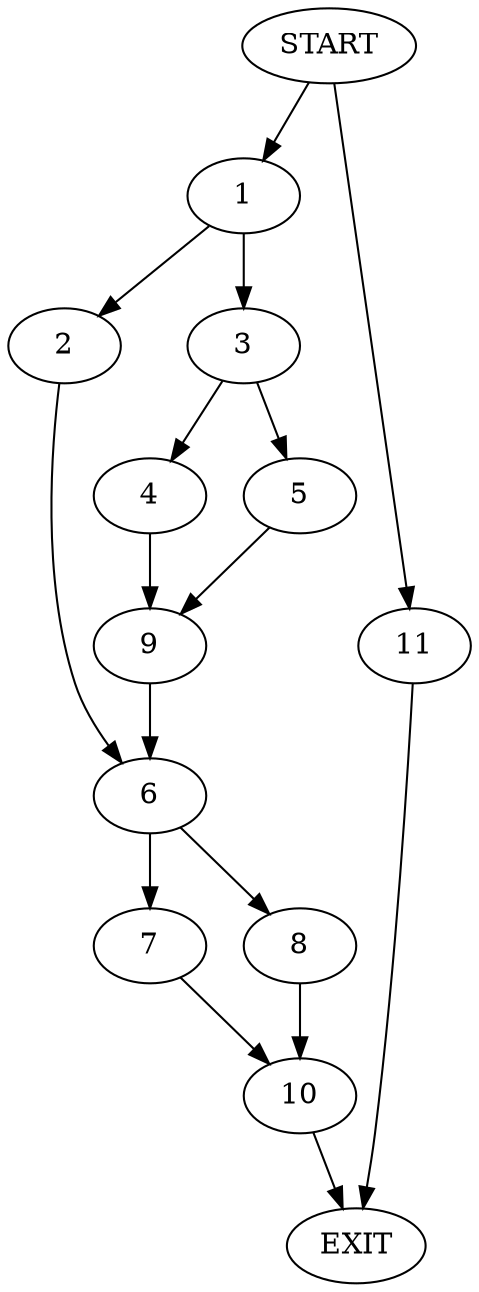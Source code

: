 digraph {
0 [label="START"]
12 [label="EXIT"]
0 -> 1
1 -> 2
1 -> 3
3 -> 4
3 -> 5
2 -> 6
6 -> 7
6 -> 8
4 -> 9
5 -> 9
9 -> 6
7 -> 10
8 -> 10
10 -> 12
0 -> 11
11 -> 12
}

